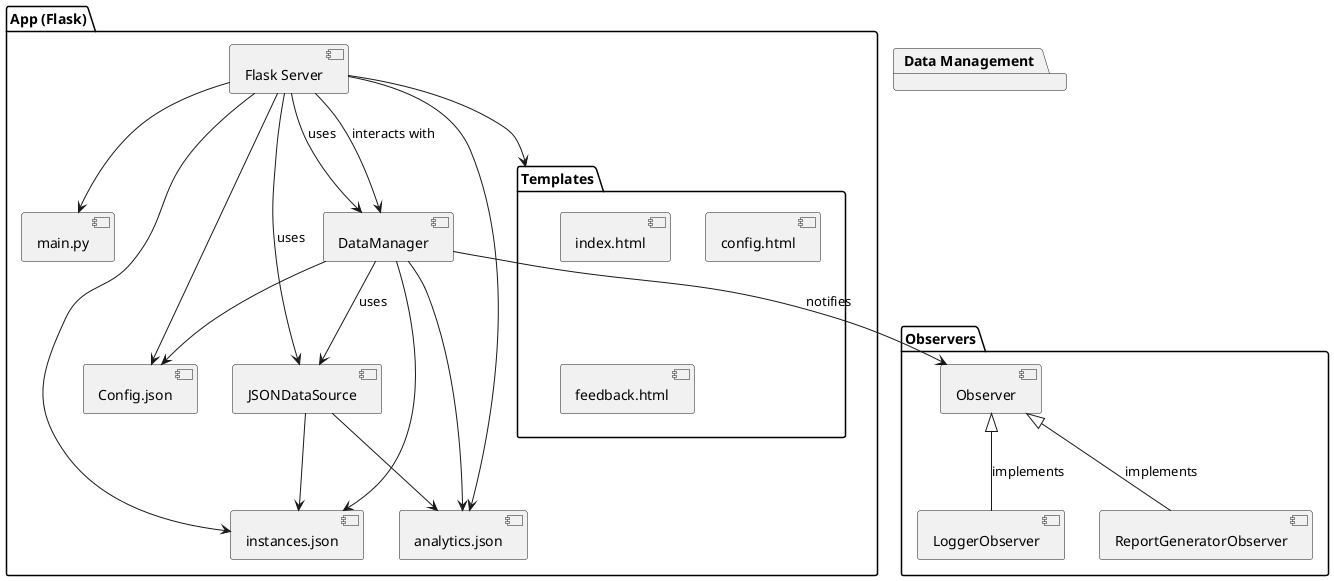 @startuml

package "App (Flask)" {
  [Flask Server] --> [main.py]
  [Flask Server] --> [Templates]
  [Flask Server] --> [Config.json]
  [Flask Server] --> [DataManager] : uses
  [Flask Server] --> [JSONDataSource] : uses
  [Flask Server] --> [instances.json]
  [Flask Server] --> [analytics.json]
}

package "Templates" {
  [index.html]
  [config.html]
  [feedback.html]
}

package "Data Management" {
  [DataManager] --> [JSONDataSource] : uses
  [DataManager] --> [instances.json]
  [DataManager] --> [analytics.json]
  [DataManager] --> [Config.json]
  [JSONDataSource] --> [instances.json]
  [JSONDataSource] --> [analytics.json]
}

package "Observers" {
  [Observer] <|-- [LoggerObserver] : implements
  [Observer] <|-- [ReportGeneratorObserver] : implements
  [DataManager] --> [Observer] : notifies
}

[Flask Server] --> [DataManager] : interacts with

@enduml
